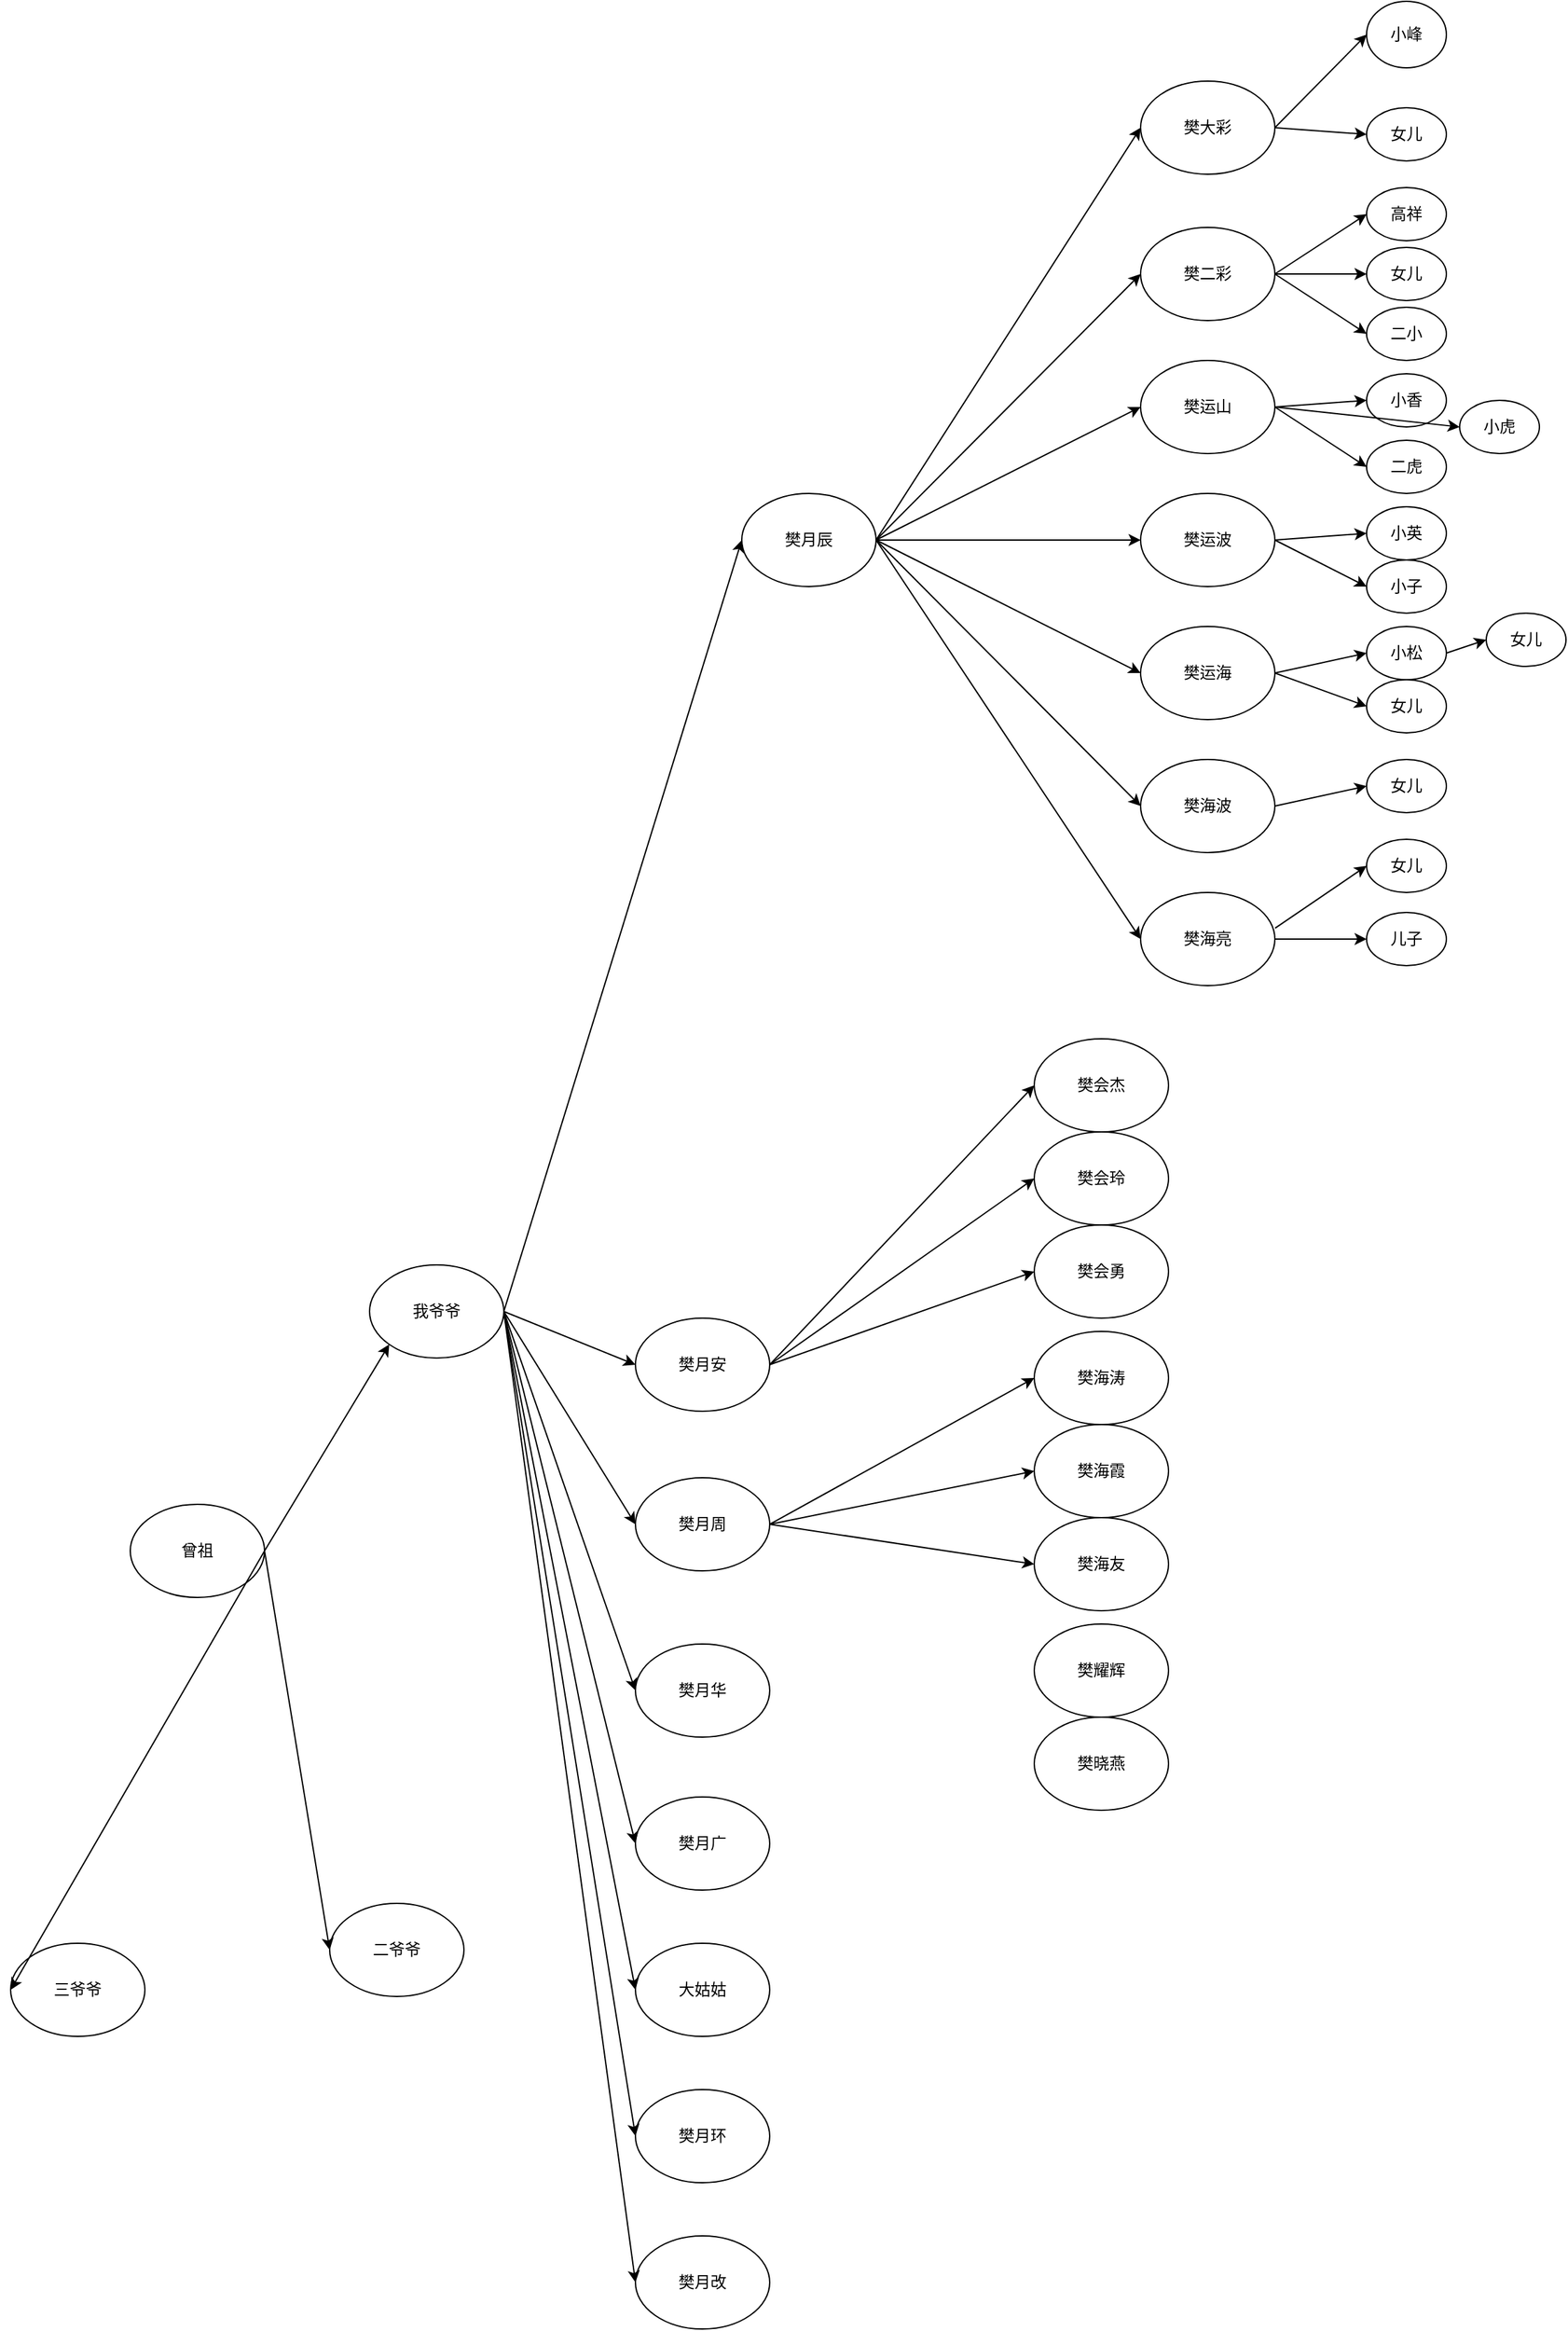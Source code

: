 <mxfile version="23.1.2" type="github">
  <diagram name="Page-1" id="822b0af5-4adb-64df-f703-e8dfc1f81529">
    <mxGraphModel dx="2578" dy="2291" grid="1" gridSize="10" guides="1" tooltips="1" connect="1" arrows="1" fold="1" page="1" pageScale="1" pageWidth="1100" pageHeight="850" background="none" math="0" shadow="0">
      <root>
        <mxCell id="0" />
        <mxCell id="1" parent="0" />
        <mxCell id="7d933b09d9755ecc-15" value="曾祖" style="ellipse;whiteSpace=wrap;html=1;rounded=0;shadow=0;comic=0;strokeWidth=1;fontFamily=Verdana;" parent="1" vertex="1">
          <mxGeometry x="460" y="320" width="101" height="70" as="geometry" />
        </mxCell>
        <mxCell id="mrYq8TOZVtPHyVSn8t1D-1" value="我爷爷" style="ellipse;whiteSpace=wrap;html=1;rounded=0;shadow=0;comic=0;strokeWidth=1;fontFamily=Verdana;" parent="1" vertex="1">
          <mxGeometry x="640" y="140" width="101" height="70" as="geometry" />
        </mxCell>
        <mxCell id="mrYq8TOZVtPHyVSn8t1D-4" value="二爷爷" style="ellipse;whiteSpace=wrap;html=1;rounded=0;shadow=0;comic=0;strokeWidth=1;fontFamily=Verdana;" parent="1" vertex="1">
          <mxGeometry x="610" y="620" width="101" height="70" as="geometry" />
        </mxCell>
        <mxCell id="mrYq8TOZVtPHyVSn8t1D-5" value="三爷爷" style="ellipse;whiteSpace=wrap;html=1;rounded=0;shadow=0;comic=0;strokeWidth=1;fontFamily=Verdana;" parent="1" vertex="1">
          <mxGeometry x="370" y="650" width="101" height="70" as="geometry" />
        </mxCell>
        <mxCell id="mrYq8TOZVtPHyVSn8t1D-6" value="" style="endArrow=classic;html=1;rounded=0;exitX=1;exitY=0.5;exitDx=0;exitDy=0;entryX=0;entryY=0.5;entryDx=0;entryDy=0;" parent="1" source="7d933b09d9755ecc-15" target="mrYq8TOZVtPHyVSn8t1D-5" edge="1">
          <mxGeometry width="50" height="50" relative="1" as="geometry">
            <mxPoint x="485.5" y="600" as="sourcePoint" />
            <mxPoint x="535.5" y="550" as="targetPoint" />
          </mxGeometry>
        </mxCell>
        <mxCell id="mrYq8TOZVtPHyVSn8t1D-7" value="" style="endArrow=classic;html=1;rounded=0;exitX=1;exitY=0.5;exitDx=0;exitDy=0;entryX=0;entryY=0.5;entryDx=0;entryDy=0;" parent="1" source="7d933b09d9755ecc-15" target="mrYq8TOZVtPHyVSn8t1D-4" edge="1">
          <mxGeometry width="50" height="50" relative="1" as="geometry">
            <mxPoint x="490" y="530" as="sourcePoint" />
            <mxPoint x="540" y="480" as="targetPoint" />
          </mxGeometry>
        </mxCell>
        <mxCell id="mrYq8TOZVtPHyVSn8t1D-8" value="樊月辰" style="ellipse;whiteSpace=wrap;html=1;rounded=0;shadow=0;comic=0;strokeWidth=1;fontFamily=Verdana;" parent="1" vertex="1">
          <mxGeometry x="920" y="-440" width="101" height="70" as="geometry" />
        </mxCell>
        <mxCell id="mrYq8TOZVtPHyVSn8t1D-12" value="樊月安" style="ellipse;whiteSpace=wrap;html=1;rounded=0;shadow=0;comic=0;strokeWidth=1;fontFamily=Verdana;" parent="1" vertex="1">
          <mxGeometry x="840" y="180" width="101" height="70" as="geometry" />
        </mxCell>
        <mxCell id="mrYq8TOZVtPHyVSn8t1D-13" value="樊月周" style="ellipse;whiteSpace=wrap;html=1;rounded=0;shadow=0;comic=0;strokeWidth=1;fontFamily=Verdana;" parent="1" vertex="1">
          <mxGeometry x="840" y="300" width="101" height="70" as="geometry" />
        </mxCell>
        <mxCell id="mrYq8TOZVtPHyVSn8t1D-14" value="樊月华" style="ellipse;whiteSpace=wrap;html=1;rounded=0;shadow=0;comic=0;strokeWidth=1;fontFamily=Verdana;" parent="1" vertex="1">
          <mxGeometry x="840" y="425" width="101" height="70" as="geometry" />
        </mxCell>
        <mxCell id="mrYq8TOZVtPHyVSn8t1D-15" value="樊月广" style="ellipse;whiteSpace=wrap;html=1;rounded=0;shadow=0;comic=0;strokeWidth=1;fontFamily=Verdana;" parent="1" vertex="1">
          <mxGeometry x="840" y="540" width="101" height="70" as="geometry" />
        </mxCell>
        <mxCell id="mrYq8TOZVtPHyVSn8t1D-16" value="大姑姑" style="ellipse;whiteSpace=wrap;html=1;rounded=0;shadow=0;comic=0;strokeWidth=1;fontFamily=Verdana;" parent="1" vertex="1">
          <mxGeometry x="840" y="650" width="101" height="70" as="geometry" />
        </mxCell>
        <mxCell id="mrYq8TOZVtPHyVSn8t1D-17" value="樊月环" style="ellipse;whiteSpace=wrap;html=1;rounded=0;shadow=0;comic=0;strokeWidth=1;fontFamily=Verdana;" parent="1" vertex="1">
          <mxGeometry x="840" y="760" width="101" height="70" as="geometry" />
        </mxCell>
        <mxCell id="mrYq8TOZVtPHyVSn8t1D-18" value="樊月改" style="ellipse;whiteSpace=wrap;html=1;rounded=0;shadow=0;comic=0;strokeWidth=1;fontFamily=Verdana;" parent="1" vertex="1">
          <mxGeometry x="840" y="870" width="101" height="70" as="geometry" />
        </mxCell>
        <mxCell id="mrYq8TOZVtPHyVSn8t1D-20" value="" style="endArrow=classic;html=1;rounded=0;exitX=1;exitY=0.5;exitDx=0;exitDy=0;entryX=0;entryY=0.5;entryDx=0;entryDy=0;" parent="1" source="mrYq8TOZVtPHyVSn8t1D-1" target="mrYq8TOZVtPHyVSn8t1D-12" edge="1">
          <mxGeometry width="50" height="50" relative="1" as="geometry">
            <mxPoint x="1280" y="760" as="sourcePoint" />
            <mxPoint x="1330" y="710" as="targetPoint" />
          </mxGeometry>
        </mxCell>
        <mxCell id="mrYq8TOZVtPHyVSn8t1D-21" value="" style="endArrow=classic;html=1;rounded=0;exitX=1;exitY=0.5;exitDx=0;exitDy=0;entryX=0;entryY=0.5;entryDx=0;entryDy=0;" parent="1" source="mrYq8TOZVtPHyVSn8t1D-1" target="mrYq8TOZVtPHyVSn8t1D-13" edge="1">
          <mxGeometry width="50" height="50" relative="1" as="geometry">
            <mxPoint x="1280" y="760" as="sourcePoint" />
            <mxPoint x="1330" y="710" as="targetPoint" />
          </mxGeometry>
        </mxCell>
        <mxCell id="mrYq8TOZVtPHyVSn8t1D-22" value="" style="endArrow=classic;html=1;rounded=0;exitX=1;exitY=0.5;exitDx=0;exitDy=0;entryX=0;entryY=0.5;entryDx=0;entryDy=0;" parent="1" source="mrYq8TOZVtPHyVSn8t1D-1" target="mrYq8TOZVtPHyVSn8t1D-14" edge="1">
          <mxGeometry width="50" height="50" relative="1" as="geometry">
            <mxPoint x="1280" y="760" as="sourcePoint" />
            <mxPoint x="1330" y="710" as="targetPoint" />
          </mxGeometry>
        </mxCell>
        <mxCell id="mrYq8TOZVtPHyVSn8t1D-23" value="" style="endArrow=classic;html=1;rounded=0;exitX=1;exitY=0.5;exitDx=0;exitDy=0;entryX=0;entryY=0.5;entryDx=0;entryDy=0;" parent="1" source="mrYq8TOZVtPHyVSn8t1D-1" target="mrYq8TOZVtPHyVSn8t1D-15" edge="1">
          <mxGeometry width="50" height="50" relative="1" as="geometry">
            <mxPoint x="1280" y="760" as="sourcePoint" />
            <mxPoint x="1330" y="710" as="targetPoint" />
          </mxGeometry>
        </mxCell>
        <mxCell id="mrYq8TOZVtPHyVSn8t1D-24" value="" style="endArrow=classic;html=1;rounded=0;exitX=1;exitY=0.5;exitDx=0;exitDy=0;entryX=0;entryY=0.5;entryDx=0;entryDy=0;" parent="1" source="mrYq8TOZVtPHyVSn8t1D-1" target="mrYq8TOZVtPHyVSn8t1D-16" edge="1">
          <mxGeometry width="50" height="50" relative="1" as="geometry">
            <mxPoint x="1280" y="760" as="sourcePoint" />
            <mxPoint x="1330" y="710" as="targetPoint" />
          </mxGeometry>
        </mxCell>
        <mxCell id="mrYq8TOZVtPHyVSn8t1D-25" value="" style="endArrow=classic;html=1;rounded=0;exitX=1;exitY=0.5;exitDx=0;exitDy=0;entryX=0;entryY=0.5;entryDx=0;entryDy=0;" parent="1" source="mrYq8TOZVtPHyVSn8t1D-1" target="mrYq8TOZVtPHyVSn8t1D-17" edge="1">
          <mxGeometry width="50" height="50" relative="1" as="geometry">
            <mxPoint x="1280" y="760" as="sourcePoint" />
            <mxPoint x="1330" y="710" as="targetPoint" />
          </mxGeometry>
        </mxCell>
        <mxCell id="mrYq8TOZVtPHyVSn8t1D-26" value="" style="endArrow=classic;html=1;rounded=0;exitX=1;exitY=0.5;exitDx=0;exitDy=0;entryX=0;entryY=0.5;entryDx=0;entryDy=0;" parent="1" source="mrYq8TOZVtPHyVSn8t1D-1" target="mrYq8TOZVtPHyVSn8t1D-18" edge="1">
          <mxGeometry width="50" height="50" relative="1" as="geometry">
            <mxPoint x="1280" y="760" as="sourcePoint" />
            <mxPoint x="1330" y="710" as="targetPoint" />
          </mxGeometry>
        </mxCell>
        <mxCell id="mrYq8TOZVtPHyVSn8t1D-27" value="樊大彩" style="ellipse;whiteSpace=wrap;html=1;rounded=0;shadow=0;comic=0;strokeWidth=1;fontFamily=Verdana;" parent="1" vertex="1">
          <mxGeometry x="1220" y="-750" width="101" height="70" as="geometry" />
        </mxCell>
        <mxCell id="mrYq8TOZVtPHyVSn8t1D-29" value="樊二彩" style="ellipse;whiteSpace=wrap;html=1;rounded=0;shadow=0;comic=0;strokeWidth=1;fontFamily=Verdana;" parent="1" vertex="1">
          <mxGeometry x="1220" y="-640" width="101" height="70" as="geometry" />
        </mxCell>
        <mxCell id="mrYq8TOZVtPHyVSn8t1D-30" value="樊运山" style="ellipse;whiteSpace=wrap;html=1;rounded=0;shadow=0;comic=0;strokeWidth=1;fontFamily=Verdana;" parent="1" vertex="1">
          <mxGeometry x="1220" y="-540" width="101" height="70" as="geometry" />
        </mxCell>
        <mxCell id="mrYq8TOZVtPHyVSn8t1D-31" value="樊运波" style="ellipse;whiteSpace=wrap;html=1;rounded=0;shadow=0;comic=0;strokeWidth=1;fontFamily=Verdana;" parent="1" vertex="1">
          <mxGeometry x="1220" y="-440" width="101" height="70" as="geometry" />
        </mxCell>
        <mxCell id="mrYq8TOZVtPHyVSn8t1D-32" value="樊运海" style="ellipse;whiteSpace=wrap;html=1;rounded=0;shadow=0;comic=0;strokeWidth=1;fontFamily=Verdana;" parent="1" vertex="1">
          <mxGeometry x="1220" y="-340" width="101" height="70" as="geometry" />
        </mxCell>
        <mxCell id="mrYq8TOZVtPHyVSn8t1D-33" value="樊海波" style="ellipse;whiteSpace=wrap;html=1;rounded=0;shadow=0;comic=0;strokeWidth=1;fontFamily=Verdana;" parent="1" vertex="1">
          <mxGeometry x="1220" y="-240" width="101" height="70" as="geometry" />
        </mxCell>
        <mxCell id="mrYq8TOZVtPHyVSn8t1D-34" value="樊海亮" style="ellipse;whiteSpace=wrap;html=1;rounded=0;shadow=0;comic=0;strokeWidth=1;fontFamily=Verdana;" parent="1" vertex="1">
          <mxGeometry x="1220" y="-140" width="101" height="70" as="geometry" />
        </mxCell>
        <mxCell id="mrYq8TOZVtPHyVSn8t1D-35" value="" style="endArrow=classic;html=1;rounded=0;exitX=1;exitY=0.5;exitDx=0;exitDy=0;entryX=0;entryY=0.5;entryDx=0;entryDy=0;" parent="1" source="mrYq8TOZVtPHyVSn8t1D-8" target="mrYq8TOZVtPHyVSn8t1D-29" edge="1">
          <mxGeometry width="50" height="50" relative="1" as="geometry">
            <mxPoint x="1450" y="60" as="sourcePoint" />
            <mxPoint x="1500" y="10" as="targetPoint" />
          </mxGeometry>
        </mxCell>
        <mxCell id="mrYq8TOZVtPHyVSn8t1D-36" value="" style="endArrow=classic;html=1;rounded=0;exitX=1;exitY=0.5;exitDx=0;exitDy=0;entryX=0;entryY=0.5;entryDx=0;entryDy=0;" parent="1" source="mrYq8TOZVtPHyVSn8t1D-8" target="mrYq8TOZVtPHyVSn8t1D-30" edge="1">
          <mxGeometry width="50" height="50" relative="1" as="geometry">
            <mxPoint x="1450" y="60" as="sourcePoint" />
            <mxPoint x="1500" y="10" as="targetPoint" />
          </mxGeometry>
        </mxCell>
        <mxCell id="mrYq8TOZVtPHyVSn8t1D-37" value="" style="endArrow=classic;html=1;rounded=0;entryX=0;entryY=0.5;entryDx=0;entryDy=0;exitX=1;exitY=0.5;exitDx=0;exitDy=0;" parent="1" source="mrYq8TOZVtPHyVSn8t1D-8" target="mrYq8TOZVtPHyVSn8t1D-27" edge="1">
          <mxGeometry width="50" height="50" relative="1" as="geometry">
            <mxPoint x="1110" y="-330" as="sourcePoint" />
            <mxPoint x="1500" y="10" as="targetPoint" />
          </mxGeometry>
        </mxCell>
        <mxCell id="mrYq8TOZVtPHyVSn8t1D-38" value="" style="endArrow=classic;html=1;rounded=0;exitX=1;exitY=0.5;exitDx=0;exitDy=0;entryX=0;entryY=0.5;entryDx=0;entryDy=0;" parent="1" source="mrYq8TOZVtPHyVSn8t1D-8" target="mrYq8TOZVtPHyVSn8t1D-31" edge="1">
          <mxGeometry width="50" height="50" relative="1" as="geometry">
            <mxPoint x="1450" y="60" as="sourcePoint" />
            <mxPoint x="1500" y="10" as="targetPoint" />
          </mxGeometry>
        </mxCell>
        <mxCell id="mrYq8TOZVtPHyVSn8t1D-39" value="" style="endArrow=classic;html=1;rounded=0;exitX=1;exitY=0.5;exitDx=0;exitDy=0;entryX=0;entryY=0.5;entryDx=0;entryDy=0;" parent="1" source="mrYq8TOZVtPHyVSn8t1D-8" target="mrYq8TOZVtPHyVSn8t1D-32" edge="1">
          <mxGeometry width="50" height="50" relative="1" as="geometry">
            <mxPoint x="1450" y="60" as="sourcePoint" />
            <mxPoint x="1500" y="10" as="targetPoint" />
          </mxGeometry>
        </mxCell>
        <mxCell id="mrYq8TOZVtPHyVSn8t1D-40" value="" style="endArrow=classic;html=1;rounded=0;exitX=1;exitY=0.5;exitDx=0;exitDy=0;entryX=0;entryY=0.5;entryDx=0;entryDy=0;" parent="1" source="mrYq8TOZVtPHyVSn8t1D-8" target="mrYq8TOZVtPHyVSn8t1D-33" edge="1">
          <mxGeometry width="50" height="50" relative="1" as="geometry">
            <mxPoint x="1450" y="60" as="sourcePoint" />
            <mxPoint x="1500" y="10" as="targetPoint" />
          </mxGeometry>
        </mxCell>
        <mxCell id="mrYq8TOZVtPHyVSn8t1D-41" value="" style="endArrow=classic;html=1;rounded=0;exitX=1;exitY=0.5;exitDx=0;exitDy=0;entryX=0;entryY=0.5;entryDx=0;entryDy=0;" parent="1" source="mrYq8TOZVtPHyVSn8t1D-8" target="mrYq8TOZVtPHyVSn8t1D-34" edge="1">
          <mxGeometry width="50" height="50" relative="1" as="geometry">
            <mxPoint x="1450" y="60" as="sourcePoint" />
            <mxPoint x="1500" y="10" as="targetPoint" />
          </mxGeometry>
        </mxCell>
        <mxCell id="mrYq8TOZVtPHyVSn8t1D-42" value="小峰" style="ellipse;whiteSpace=wrap;html=1;rounded=0;shadow=0;comic=0;strokeWidth=1;fontFamily=Verdana;" parent="1" vertex="1">
          <mxGeometry x="1390" y="-810" width="60" height="50" as="geometry" />
        </mxCell>
        <mxCell id="mrYq8TOZVtPHyVSn8t1D-44" value="女儿" style="ellipse;whiteSpace=wrap;html=1;rounded=0;shadow=0;comic=0;strokeWidth=1;fontFamily=Verdana;" parent="1" vertex="1">
          <mxGeometry x="1390" y="-730" width="60" height="40" as="geometry" />
        </mxCell>
        <mxCell id="mrYq8TOZVtPHyVSn8t1D-45" value="" style="endArrow=classic;html=1;rounded=0;exitX=1;exitY=0.5;exitDx=0;exitDy=0;entryX=0;entryY=0.5;entryDx=0;entryDy=0;" parent="1" source="mrYq8TOZVtPHyVSn8t1D-27" target="mrYq8TOZVtPHyVSn8t1D-44" edge="1">
          <mxGeometry width="50" height="50" relative="1" as="geometry">
            <mxPoint x="1400" y="-70" as="sourcePoint" />
            <mxPoint x="1450" y="-120" as="targetPoint" />
          </mxGeometry>
        </mxCell>
        <mxCell id="mrYq8TOZVtPHyVSn8t1D-48" value="" style="endArrow=classic;html=1;rounded=0;exitX=1;exitY=0.5;exitDx=0;exitDy=0;entryX=0;entryY=0.5;entryDx=0;entryDy=0;" parent="1" source="mrYq8TOZVtPHyVSn8t1D-27" target="mrYq8TOZVtPHyVSn8t1D-42" edge="1">
          <mxGeometry width="50" height="50" relative="1" as="geometry">
            <mxPoint x="1400" y="-70" as="sourcePoint" />
            <mxPoint x="1450" y="-120" as="targetPoint" />
          </mxGeometry>
        </mxCell>
        <mxCell id="mrYq8TOZVtPHyVSn8t1D-49" value="" style="endArrow=classic;html=1;rounded=0;exitX=1;exitY=0.5;exitDx=0;exitDy=0;entryX=0;entryY=0.5;entryDx=0;entryDy=0;" parent="1" source="mrYq8TOZVtPHyVSn8t1D-29" target="mrYq8TOZVtPHyVSn8t1D-51" edge="1">
          <mxGeometry width="50" height="50" relative="1" as="geometry">
            <mxPoint x="1400" y="-70" as="sourcePoint" />
            <mxPoint x="1450" y="-120" as="targetPoint" />
          </mxGeometry>
        </mxCell>
        <mxCell id="mrYq8TOZVtPHyVSn8t1D-51" value="高祥" style="ellipse;whiteSpace=wrap;html=1;rounded=0;shadow=0;comic=0;strokeWidth=1;fontFamily=Verdana;" parent="1" vertex="1">
          <mxGeometry x="1390" y="-670" width="60" height="40" as="geometry" />
        </mxCell>
        <mxCell id="mrYq8TOZVtPHyVSn8t1D-52" value="女儿" style="ellipse;whiteSpace=wrap;html=1;rounded=0;shadow=0;comic=0;strokeWidth=1;fontFamily=Verdana;" parent="1" vertex="1">
          <mxGeometry x="1390" y="-625" width="60" height="40" as="geometry" />
        </mxCell>
        <mxCell id="mrYq8TOZVtPHyVSn8t1D-53" value="二小" style="ellipse;whiteSpace=wrap;html=1;rounded=0;shadow=0;comic=0;strokeWidth=1;fontFamily=Verdana;" parent="1" vertex="1">
          <mxGeometry x="1390" y="-580" width="60" height="40" as="geometry" />
        </mxCell>
        <mxCell id="mrYq8TOZVtPHyVSn8t1D-54" value="" style="endArrow=classic;html=1;rounded=0;exitX=1;exitY=0.5;exitDx=0;exitDy=0;entryX=0;entryY=0.5;entryDx=0;entryDy=0;" parent="1" source="mrYq8TOZVtPHyVSn8t1D-29" target="mrYq8TOZVtPHyVSn8t1D-52" edge="1">
          <mxGeometry width="50" height="50" relative="1" as="geometry">
            <mxPoint x="1400" y="-70" as="sourcePoint" />
            <mxPoint x="1450" y="-120" as="targetPoint" />
          </mxGeometry>
        </mxCell>
        <mxCell id="mrYq8TOZVtPHyVSn8t1D-55" value="" style="endArrow=classic;html=1;rounded=0;exitX=1;exitY=0.5;exitDx=0;exitDy=0;entryX=0;entryY=0.5;entryDx=0;entryDy=0;" parent="1" source="mrYq8TOZVtPHyVSn8t1D-29" target="mrYq8TOZVtPHyVSn8t1D-53" edge="1">
          <mxGeometry width="50" height="50" relative="1" as="geometry">
            <mxPoint x="1400" y="-70" as="sourcePoint" />
            <mxPoint x="1450" y="-120" as="targetPoint" />
          </mxGeometry>
        </mxCell>
        <mxCell id="mrYq8TOZVtPHyVSn8t1D-56" value="小香" style="ellipse;whiteSpace=wrap;html=1;rounded=0;shadow=0;comic=0;strokeWidth=1;fontFamily=Verdana;" parent="1" vertex="1">
          <mxGeometry x="1390" y="-530" width="60" height="40" as="geometry" />
        </mxCell>
        <mxCell id="mrYq8TOZVtPHyVSn8t1D-57" value="二虎" style="ellipse;whiteSpace=wrap;html=1;rounded=0;shadow=0;comic=0;strokeWidth=1;fontFamily=Verdana;" parent="1" vertex="1">
          <mxGeometry x="1390" y="-480" width="60" height="40" as="geometry" />
        </mxCell>
        <mxCell id="mrYq8TOZVtPHyVSn8t1D-58" value="小虎" style="ellipse;whiteSpace=wrap;html=1;rounded=0;shadow=0;comic=0;strokeWidth=1;fontFamily=Verdana;" parent="1" vertex="1">
          <mxGeometry x="1460" y="-510" width="60" height="40" as="geometry" />
        </mxCell>
        <mxCell id="mrYq8TOZVtPHyVSn8t1D-59" value="" style="endArrow=classic;html=1;rounded=0;exitX=1;exitY=0.5;exitDx=0;exitDy=0;entryX=0;entryY=0.5;entryDx=0;entryDy=0;" parent="1" source="mrYq8TOZVtPHyVSn8t1D-30" target="mrYq8TOZVtPHyVSn8t1D-56" edge="1">
          <mxGeometry width="50" height="50" relative="1" as="geometry">
            <mxPoint x="1400" y="-70" as="sourcePoint" />
            <mxPoint x="1450" y="-120" as="targetPoint" />
          </mxGeometry>
        </mxCell>
        <mxCell id="mrYq8TOZVtPHyVSn8t1D-60" value="" style="endArrow=classic;html=1;rounded=0;exitX=1;exitY=0.5;exitDx=0;exitDy=0;entryX=0;entryY=0.5;entryDx=0;entryDy=0;" parent="1" source="mrYq8TOZVtPHyVSn8t1D-30" target="mrYq8TOZVtPHyVSn8t1D-58" edge="1">
          <mxGeometry width="50" height="50" relative="1" as="geometry">
            <mxPoint x="1400" y="-70" as="sourcePoint" />
            <mxPoint x="1450" y="-120" as="targetPoint" />
          </mxGeometry>
        </mxCell>
        <mxCell id="mrYq8TOZVtPHyVSn8t1D-61" value="" style="endArrow=classic;html=1;rounded=0;exitX=1;exitY=0.5;exitDx=0;exitDy=0;entryX=0;entryY=0.5;entryDx=0;entryDy=0;" parent="1" source="mrYq8TOZVtPHyVSn8t1D-30" target="mrYq8TOZVtPHyVSn8t1D-57" edge="1">
          <mxGeometry width="50" height="50" relative="1" as="geometry">
            <mxPoint x="1400" y="-70" as="sourcePoint" />
            <mxPoint x="1450" y="-120" as="targetPoint" />
          </mxGeometry>
        </mxCell>
        <mxCell id="mrYq8TOZVtPHyVSn8t1D-62" value="小英" style="ellipse;whiteSpace=wrap;html=1;rounded=0;shadow=0;comic=0;strokeWidth=1;fontFamily=Verdana;" parent="1" vertex="1">
          <mxGeometry x="1390" y="-430" width="60" height="40" as="geometry" />
        </mxCell>
        <mxCell id="mrYq8TOZVtPHyVSn8t1D-63" value="小子" style="ellipse;whiteSpace=wrap;html=1;rounded=0;shadow=0;comic=0;strokeWidth=1;fontFamily=Verdana;" parent="1" vertex="1">
          <mxGeometry x="1390" y="-390" width="60" height="40" as="geometry" />
        </mxCell>
        <mxCell id="mrYq8TOZVtPHyVSn8t1D-64" value="" style="endArrow=classic;html=1;rounded=0;exitX=1;exitY=0.5;exitDx=0;exitDy=0;entryX=0;entryY=0.5;entryDx=0;entryDy=0;" parent="1" source="mrYq8TOZVtPHyVSn8t1D-31" target="mrYq8TOZVtPHyVSn8t1D-62" edge="1">
          <mxGeometry width="50" height="50" relative="1" as="geometry">
            <mxPoint x="1400" y="-70" as="sourcePoint" />
            <mxPoint x="1450" y="-120" as="targetPoint" />
          </mxGeometry>
        </mxCell>
        <mxCell id="mrYq8TOZVtPHyVSn8t1D-65" value="" style="endArrow=classic;html=1;rounded=0;exitX=1;exitY=0.5;exitDx=0;exitDy=0;entryX=0;entryY=0.5;entryDx=0;entryDy=0;" parent="1" source="mrYq8TOZVtPHyVSn8t1D-31" target="mrYq8TOZVtPHyVSn8t1D-63" edge="1">
          <mxGeometry width="50" height="50" relative="1" as="geometry">
            <mxPoint x="1400" y="-70" as="sourcePoint" />
            <mxPoint x="1450" y="-120" as="targetPoint" />
          </mxGeometry>
        </mxCell>
        <mxCell id="mrYq8TOZVtPHyVSn8t1D-66" value="" style="endArrow=classic;html=1;rounded=0;exitX=1;exitY=0.5;exitDx=0;exitDy=0;entryX=0;entryY=0.5;entryDx=0;entryDy=0;" parent="1" source="mrYq8TOZVtPHyVSn8t1D-1" target="mrYq8TOZVtPHyVSn8t1D-8" edge="1">
          <mxGeometry width="50" height="50" relative="1" as="geometry">
            <mxPoint x="1290" y="30" as="sourcePoint" />
            <mxPoint x="1340" y="-20" as="targetPoint" />
          </mxGeometry>
        </mxCell>
        <mxCell id="dkeCcL5cMMutuweCGN-a-1" value="" style="endArrow=classic;html=1;rounded=0;exitX=1;exitY=0.5;exitDx=0;exitDy=0;entryX=0;entryY=1;entryDx=0;entryDy=0;" edge="1" parent="1" source="7d933b09d9755ecc-15" target="mrYq8TOZVtPHyVSn8t1D-1">
          <mxGeometry width="50" height="50" relative="1" as="geometry">
            <mxPoint x="1070" y="570" as="sourcePoint" />
            <mxPoint x="1120" y="520" as="targetPoint" />
          </mxGeometry>
        </mxCell>
        <mxCell id="dkeCcL5cMMutuweCGN-a-2" value="小松" style="ellipse;whiteSpace=wrap;html=1;rounded=0;shadow=0;comic=0;strokeWidth=1;fontFamily=Verdana;" vertex="1" parent="1">
          <mxGeometry x="1390" y="-340" width="60" height="40" as="geometry" />
        </mxCell>
        <mxCell id="dkeCcL5cMMutuweCGN-a-3" value="女儿" style="ellipse;whiteSpace=wrap;html=1;rounded=0;shadow=0;comic=0;strokeWidth=1;fontFamily=Verdana;" vertex="1" parent="1">
          <mxGeometry x="1390" y="-300" width="60" height="40" as="geometry" />
        </mxCell>
        <mxCell id="dkeCcL5cMMutuweCGN-a-4" value="女儿" style="ellipse;whiteSpace=wrap;html=1;rounded=0;shadow=0;comic=0;strokeWidth=1;fontFamily=Verdana;" vertex="1" parent="1">
          <mxGeometry x="1480" y="-350" width="60" height="40" as="geometry" />
        </mxCell>
        <mxCell id="dkeCcL5cMMutuweCGN-a-5" value="" style="endArrow=classic;html=1;rounded=0;exitX=1;exitY=0.5;exitDx=0;exitDy=0;entryX=0;entryY=0.5;entryDx=0;entryDy=0;" edge="1" parent="1" source="mrYq8TOZVtPHyVSn8t1D-32" target="dkeCcL5cMMutuweCGN-a-2">
          <mxGeometry width="50" height="50" relative="1" as="geometry">
            <mxPoint x="1230" y="-280" as="sourcePoint" />
            <mxPoint x="1280" y="-330" as="targetPoint" />
          </mxGeometry>
        </mxCell>
        <mxCell id="dkeCcL5cMMutuweCGN-a-6" value="" style="endArrow=classic;html=1;rounded=0;exitX=1;exitY=0.5;exitDx=0;exitDy=0;entryX=0;entryY=0.5;entryDx=0;entryDy=0;" edge="1" parent="1" source="dkeCcL5cMMutuweCGN-a-2" target="dkeCcL5cMMutuweCGN-a-4">
          <mxGeometry width="50" height="50" relative="1" as="geometry">
            <mxPoint x="1230" y="-280" as="sourcePoint" />
            <mxPoint x="1280" y="-330" as="targetPoint" />
          </mxGeometry>
        </mxCell>
        <mxCell id="dkeCcL5cMMutuweCGN-a-7" value="" style="endArrow=classic;html=1;rounded=0;exitX=1;exitY=0.5;exitDx=0;exitDy=0;entryX=0;entryY=0.5;entryDx=0;entryDy=0;" edge="1" parent="1" source="mrYq8TOZVtPHyVSn8t1D-32" target="dkeCcL5cMMutuweCGN-a-3">
          <mxGeometry width="50" height="50" relative="1" as="geometry">
            <mxPoint x="1331" y="-295" as="sourcePoint" />
            <mxPoint x="1400" y="-310" as="targetPoint" />
          </mxGeometry>
        </mxCell>
        <mxCell id="dkeCcL5cMMutuweCGN-a-8" value="女儿" style="ellipse;whiteSpace=wrap;html=1;rounded=0;shadow=0;comic=0;strokeWidth=1;fontFamily=Verdana;" vertex="1" parent="1">
          <mxGeometry x="1390" y="-240" width="60" height="40" as="geometry" />
        </mxCell>
        <mxCell id="dkeCcL5cMMutuweCGN-a-9" value="" style="endArrow=classic;html=1;rounded=0;exitX=1;exitY=0.5;exitDx=0;exitDy=0;entryX=0;entryY=0.5;entryDx=0;entryDy=0;" edge="1" parent="1" source="mrYq8TOZVtPHyVSn8t1D-33" target="dkeCcL5cMMutuweCGN-a-8">
          <mxGeometry width="50" height="50" relative="1" as="geometry">
            <mxPoint x="1230" y="-280" as="sourcePoint" />
            <mxPoint x="1280" y="-330" as="targetPoint" />
          </mxGeometry>
        </mxCell>
        <mxCell id="dkeCcL5cMMutuweCGN-a-10" value="女儿" style="ellipse;whiteSpace=wrap;html=1;rounded=0;shadow=0;comic=0;strokeWidth=1;fontFamily=Verdana;" vertex="1" parent="1">
          <mxGeometry x="1390" y="-180" width="60" height="40" as="geometry" />
        </mxCell>
        <mxCell id="dkeCcL5cMMutuweCGN-a-11" value="儿子" style="ellipse;whiteSpace=wrap;html=1;rounded=0;shadow=0;comic=0;strokeWidth=1;fontFamily=Verdana;" vertex="1" parent="1">
          <mxGeometry x="1390" y="-125" width="60" height="40" as="geometry" />
        </mxCell>
        <mxCell id="dkeCcL5cMMutuweCGN-a-12" value="" style="endArrow=classic;html=1;rounded=0;exitX=1.002;exitY=0.383;exitDx=0;exitDy=0;entryX=0;entryY=0.5;entryDx=0;entryDy=0;exitPerimeter=0;" edge="1" parent="1" source="mrYq8TOZVtPHyVSn8t1D-34" target="dkeCcL5cMMutuweCGN-a-10">
          <mxGeometry width="50" height="50" relative="1" as="geometry">
            <mxPoint x="1331" y="-195" as="sourcePoint" />
            <mxPoint x="1400" y="-210" as="targetPoint" />
          </mxGeometry>
        </mxCell>
        <mxCell id="dkeCcL5cMMutuweCGN-a-13" value="" style="endArrow=classic;html=1;rounded=0;exitX=1;exitY=0.5;exitDx=0;exitDy=0;entryX=0;entryY=0.5;entryDx=0;entryDy=0;" edge="1" parent="1" source="mrYq8TOZVtPHyVSn8t1D-34" target="dkeCcL5cMMutuweCGN-a-11">
          <mxGeometry width="50" height="50" relative="1" as="geometry">
            <mxPoint x="1341" y="-185" as="sourcePoint" />
            <mxPoint x="1410" y="-200" as="targetPoint" />
          </mxGeometry>
        </mxCell>
        <mxCell id="dkeCcL5cMMutuweCGN-a-14" value="樊会杰" style="ellipse;whiteSpace=wrap;html=1;rounded=0;shadow=0;comic=0;strokeWidth=1;fontFamily=Verdana;" vertex="1" parent="1">
          <mxGeometry x="1140" y="-30" width="101" height="70" as="geometry" />
        </mxCell>
        <mxCell id="dkeCcL5cMMutuweCGN-a-15" value="樊会玲" style="ellipse;whiteSpace=wrap;html=1;rounded=0;shadow=0;comic=0;strokeWidth=1;fontFamily=Verdana;" vertex="1" parent="1">
          <mxGeometry x="1140" y="40" width="101" height="70" as="geometry" />
        </mxCell>
        <mxCell id="dkeCcL5cMMutuweCGN-a-16" value="樊会勇" style="ellipse;whiteSpace=wrap;html=1;rounded=0;shadow=0;comic=0;strokeWidth=1;fontFamily=Verdana;" vertex="1" parent="1">
          <mxGeometry x="1140" y="110" width="101" height="70" as="geometry" />
        </mxCell>
        <mxCell id="dkeCcL5cMMutuweCGN-a-17" value="樊海涛" style="ellipse;whiteSpace=wrap;html=1;rounded=0;shadow=0;comic=0;strokeWidth=1;fontFamily=Verdana;" vertex="1" parent="1">
          <mxGeometry x="1140" y="190" width="101" height="70" as="geometry" />
        </mxCell>
        <mxCell id="dkeCcL5cMMutuweCGN-a-18" value="樊海霞" style="ellipse;whiteSpace=wrap;html=1;rounded=0;shadow=0;comic=0;strokeWidth=1;fontFamily=Verdana;" vertex="1" parent="1">
          <mxGeometry x="1140" y="260" width="101" height="70" as="geometry" />
        </mxCell>
        <mxCell id="dkeCcL5cMMutuweCGN-a-19" value="樊海友" style="ellipse;whiteSpace=wrap;html=1;rounded=0;shadow=0;comic=0;strokeWidth=1;fontFamily=Verdana;" vertex="1" parent="1">
          <mxGeometry x="1140" y="330" width="101" height="70" as="geometry" />
        </mxCell>
        <mxCell id="dkeCcL5cMMutuweCGN-a-20" value="樊耀辉" style="ellipse;whiteSpace=wrap;html=1;rounded=0;shadow=0;comic=0;strokeWidth=1;fontFamily=Verdana;" vertex="1" parent="1">
          <mxGeometry x="1140" y="410" width="101" height="70" as="geometry" />
        </mxCell>
        <mxCell id="dkeCcL5cMMutuweCGN-a-21" value="樊晓燕" style="ellipse;whiteSpace=wrap;html=1;rounded=0;shadow=0;comic=0;strokeWidth=1;fontFamily=Verdana;" vertex="1" parent="1">
          <mxGeometry x="1140" y="480" width="101" height="70" as="geometry" />
        </mxCell>
        <mxCell id="dkeCcL5cMMutuweCGN-a-22" value="" style="endArrow=classic;html=1;rounded=0;exitX=1;exitY=0.5;exitDx=0;exitDy=0;entryX=0;entryY=0.5;entryDx=0;entryDy=0;" edge="1" parent="1" source="mrYq8TOZVtPHyVSn8t1D-12" target="dkeCcL5cMMutuweCGN-a-14">
          <mxGeometry width="50" height="50" relative="1" as="geometry">
            <mxPoint x="1070" y="350" as="sourcePoint" />
            <mxPoint x="1120" y="300" as="targetPoint" />
          </mxGeometry>
        </mxCell>
        <mxCell id="dkeCcL5cMMutuweCGN-a-23" value="" style="endArrow=classic;html=1;rounded=0;exitX=1;exitY=0.5;exitDx=0;exitDy=0;entryX=0;entryY=0.5;entryDx=0;entryDy=0;" edge="1" parent="1" source="mrYq8TOZVtPHyVSn8t1D-12" target="dkeCcL5cMMutuweCGN-a-15">
          <mxGeometry width="50" height="50" relative="1" as="geometry">
            <mxPoint x="1070" y="350" as="sourcePoint" />
            <mxPoint x="1120" y="300" as="targetPoint" />
          </mxGeometry>
        </mxCell>
        <mxCell id="dkeCcL5cMMutuweCGN-a-24" value="" style="endArrow=classic;html=1;rounded=0;exitX=1;exitY=0.5;exitDx=0;exitDy=0;entryX=0;entryY=0.5;entryDx=0;entryDy=0;" edge="1" parent="1" source="mrYq8TOZVtPHyVSn8t1D-12" target="dkeCcL5cMMutuweCGN-a-16">
          <mxGeometry width="50" height="50" relative="1" as="geometry">
            <mxPoint x="951" y="225" as="sourcePoint" />
            <mxPoint x="1070" y="245" as="targetPoint" />
          </mxGeometry>
        </mxCell>
        <mxCell id="dkeCcL5cMMutuweCGN-a-25" value="" style="endArrow=classic;html=1;rounded=0;exitX=1;exitY=0.5;exitDx=0;exitDy=0;entryX=0;entryY=0.5;entryDx=0;entryDy=0;" edge="1" parent="1" source="mrYq8TOZVtPHyVSn8t1D-13" target="dkeCcL5cMMutuweCGN-a-17">
          <mxGeometry width="50" height="50" relative="1" as="geometry">
            <mxPoint x="961" y="235" as="sourcePoint" />
            <mxPoint x="1057" y="367" as="targetPoint" />
          </mxGeometry>
        </mxCell>
        <mxCell id="dkeCcL5cMMutuweCGN-a-26" value="" style="endArrow=classic;html=1;rounded=0;exitX=1;exitY=0.5;exitDx=0;exitDy=0;entryX=0;entryY=0.5;entryDx=0;entryDy=0;" edge="1" parent="1" source="mrYq8TOZVtPHyVSn8t1D-13" target="dkeCcL5cMMutuweCGN-a-18">
          <mxGeometry width="50" height="50" relative="1" as="geometry">
            <mxPoint x="971" y="245" as="sourcePoint" />
            <mxPoint x="1090" y="265" as="targetPoint" />
          </mxGeometry>
        </mxCell>
        <mxCell id="dkeCcL5cMMutuweCGN-a-27" value="" style="endArrow=classic;html=1;rounded=0;exitX=1;exitY=0.5;exitDx=0;exitDy=0;entryX=0;entryY=0.5;entryDx=0;entryDy=0;" edge="1" parent="1" source="mrYq8TOZVtPHyVSn8t1D-13" target="dkeCcL5cMMutuweCGN-a-19">
          <mxGeometry width="50" height="50" relative="1" as="geometry">
            <mxPoint x="981" y="255" as="sourcePoint" />
            <mxPoint x="1100" y="275" as="targetPoint" />
          </mxGeometry>
        </mxCell>
      </root>
    </mxGraphModel>
  </diagram>
</mxfile>
